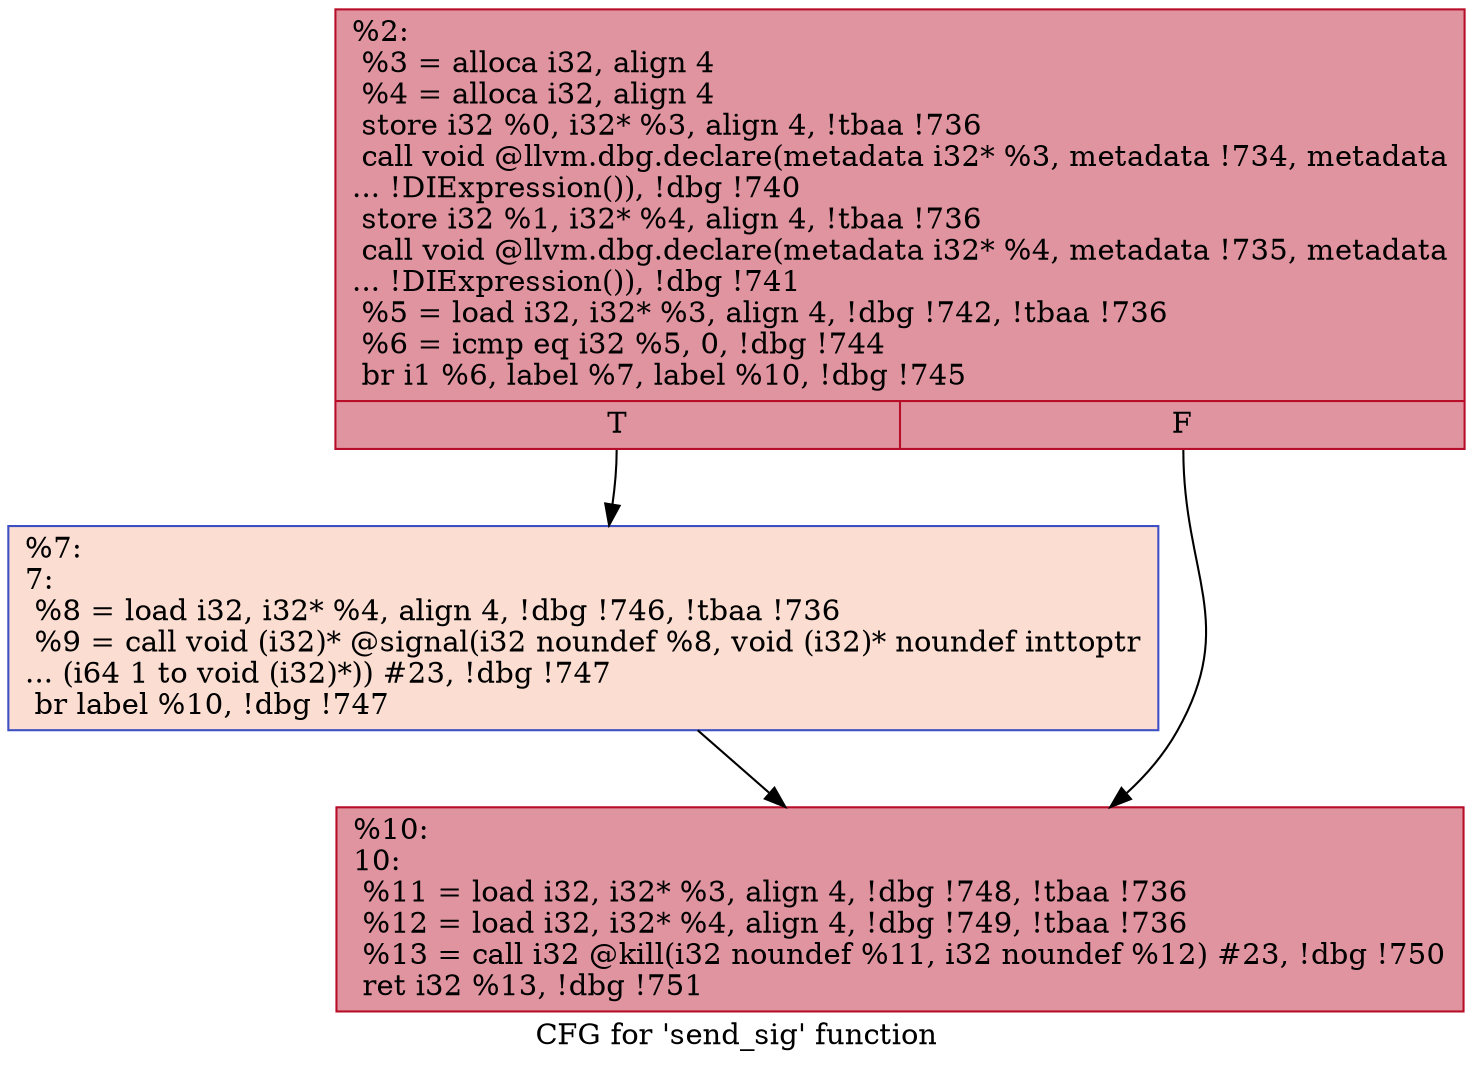 digraph "CFG for 'send_sig' function" {
	label="CFG for 'send_sig' function";

	Node0x978040 [shape=record,color="#b70d28ff", style=filled, fillcolor="#b70d2870",label="{%2:\l  %3 = alloca i32, align 4\l  %4 = alloca i32, align 4\l  store i32 %0, i32* %3, align 4, !tbaa !736\l  call void @llvm.dbg.declare(metadata i32* %3, metadata !734, metadata\l... !DIExpression()), !dbg !740\l  store i32 %1, i32* %4, align 4, !tbaa !736\l  call void @llvm.dbg.declare(metadata i32* %4, metadata !735, metadata\l... !DIExpression()), !dbg !741\l  %5 = load i32, i32* %3, align 4, !dbg !742, !tbaa !736\l  %6 = icmp eq i32 %5, 0, !dbg !744\l  br i1 %6, label %7, label %10, !dbg !745\l|{<s0>T|<s1>F}}"];
	Node0x978040:s0 -> Node0x978110;
	Node0x978040:s1 -> Node0x978160;
	Node0x978110 [shape=record,color="#3d50c3ff", style=filled, fillcolor="#f7b39670",label="{%7:\l7:                                                \l  %8 = load i32, i32* %4, align 4, !dbg !746, !tbaa !736\l  %9 = call void (i32)* @signal(i32 noundef %8, void (i32)* noundef inttoptr\l... (i64 1 to void (i32)*)) #23, !dbg !747\l  br label %10, !dbg !747\l}"];
	Node0x978110 -> Node0x978160;
	Node0x978160 [shape=record,color="#b70d28ff", style=filled, fillcolor="#b70d2870",label="{%10:\l10:                                               \l  %11 = load i32, i32* %3, align 4, !dbg !748, !tbaa !736\l  %12 = load i32, i32* %4, align 4, !dbg !749, !tbaa !736\l  %13 = call i32 @kill(i32 noundef %11, i32 noundef %12) #23, !dbg !750\l  ret i32 %13, !dbg !751\l}"];
}
